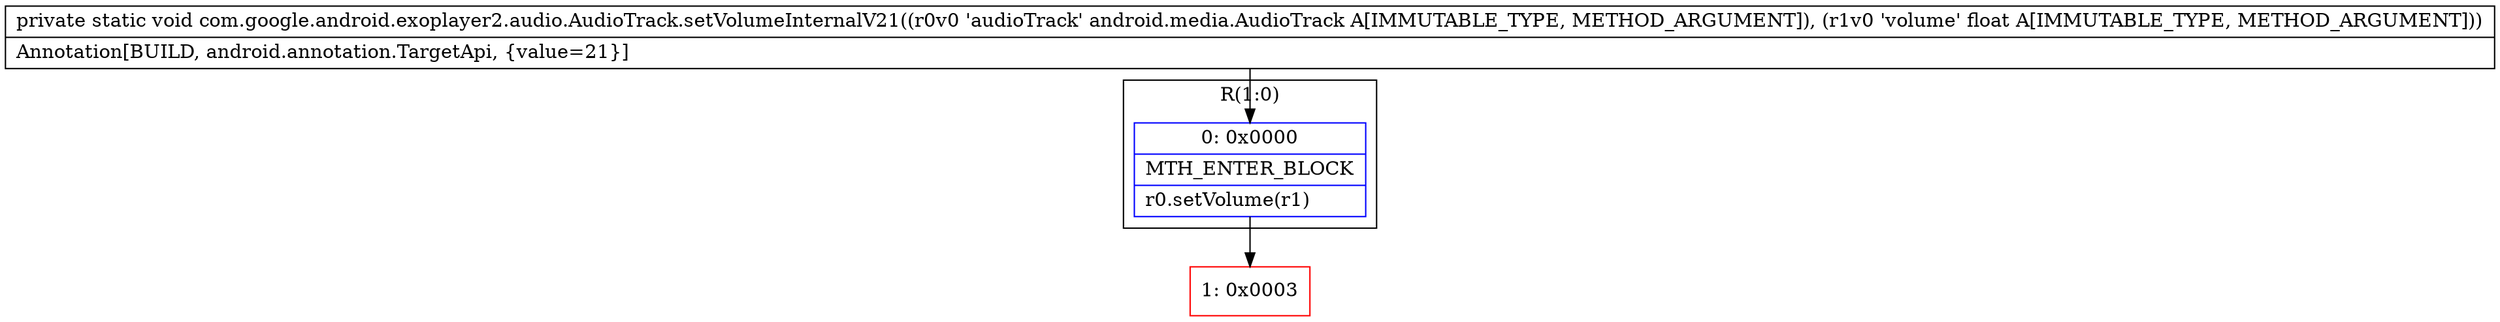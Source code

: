 digraph "CFG forcom.google.android.exoplayer2.audio.AudioTrack.setVolumeInternalV21(Landroid\/media\/AudioTrack;F)V" {
subgraph cluster_Region_1886287254 {
label = "R(1:0)";
node [shape=record,color=blue];
Node_0 [shape=record,label="{0\:\ 0x0000|MTH_ENTER_BLOCK\l|r0.setVolume(r1)\l}"];
}
Node_1 [shape=record,color=red,label="{1\:\ 0x0003}"];
MethodNode[shape=record,label="{private static void com.google.android.exoplayer2.audio.AudioTrack.setVolumeInternalV21((r0v0 'audioTrack' android.media.AudioTrack A[IMMUTABLE_TYPE, METHOD_ARGUMENT]), (r1v0 'volume' float A[IMMUTABLE_TYPE, METHOD_ARGUMENT]))  | Annotation[BUILD, android.annotation.TargetApi, \{value=21\}]\l}"];
MethodNode -> Node_0;
Node_0 -> Node_1;
}

